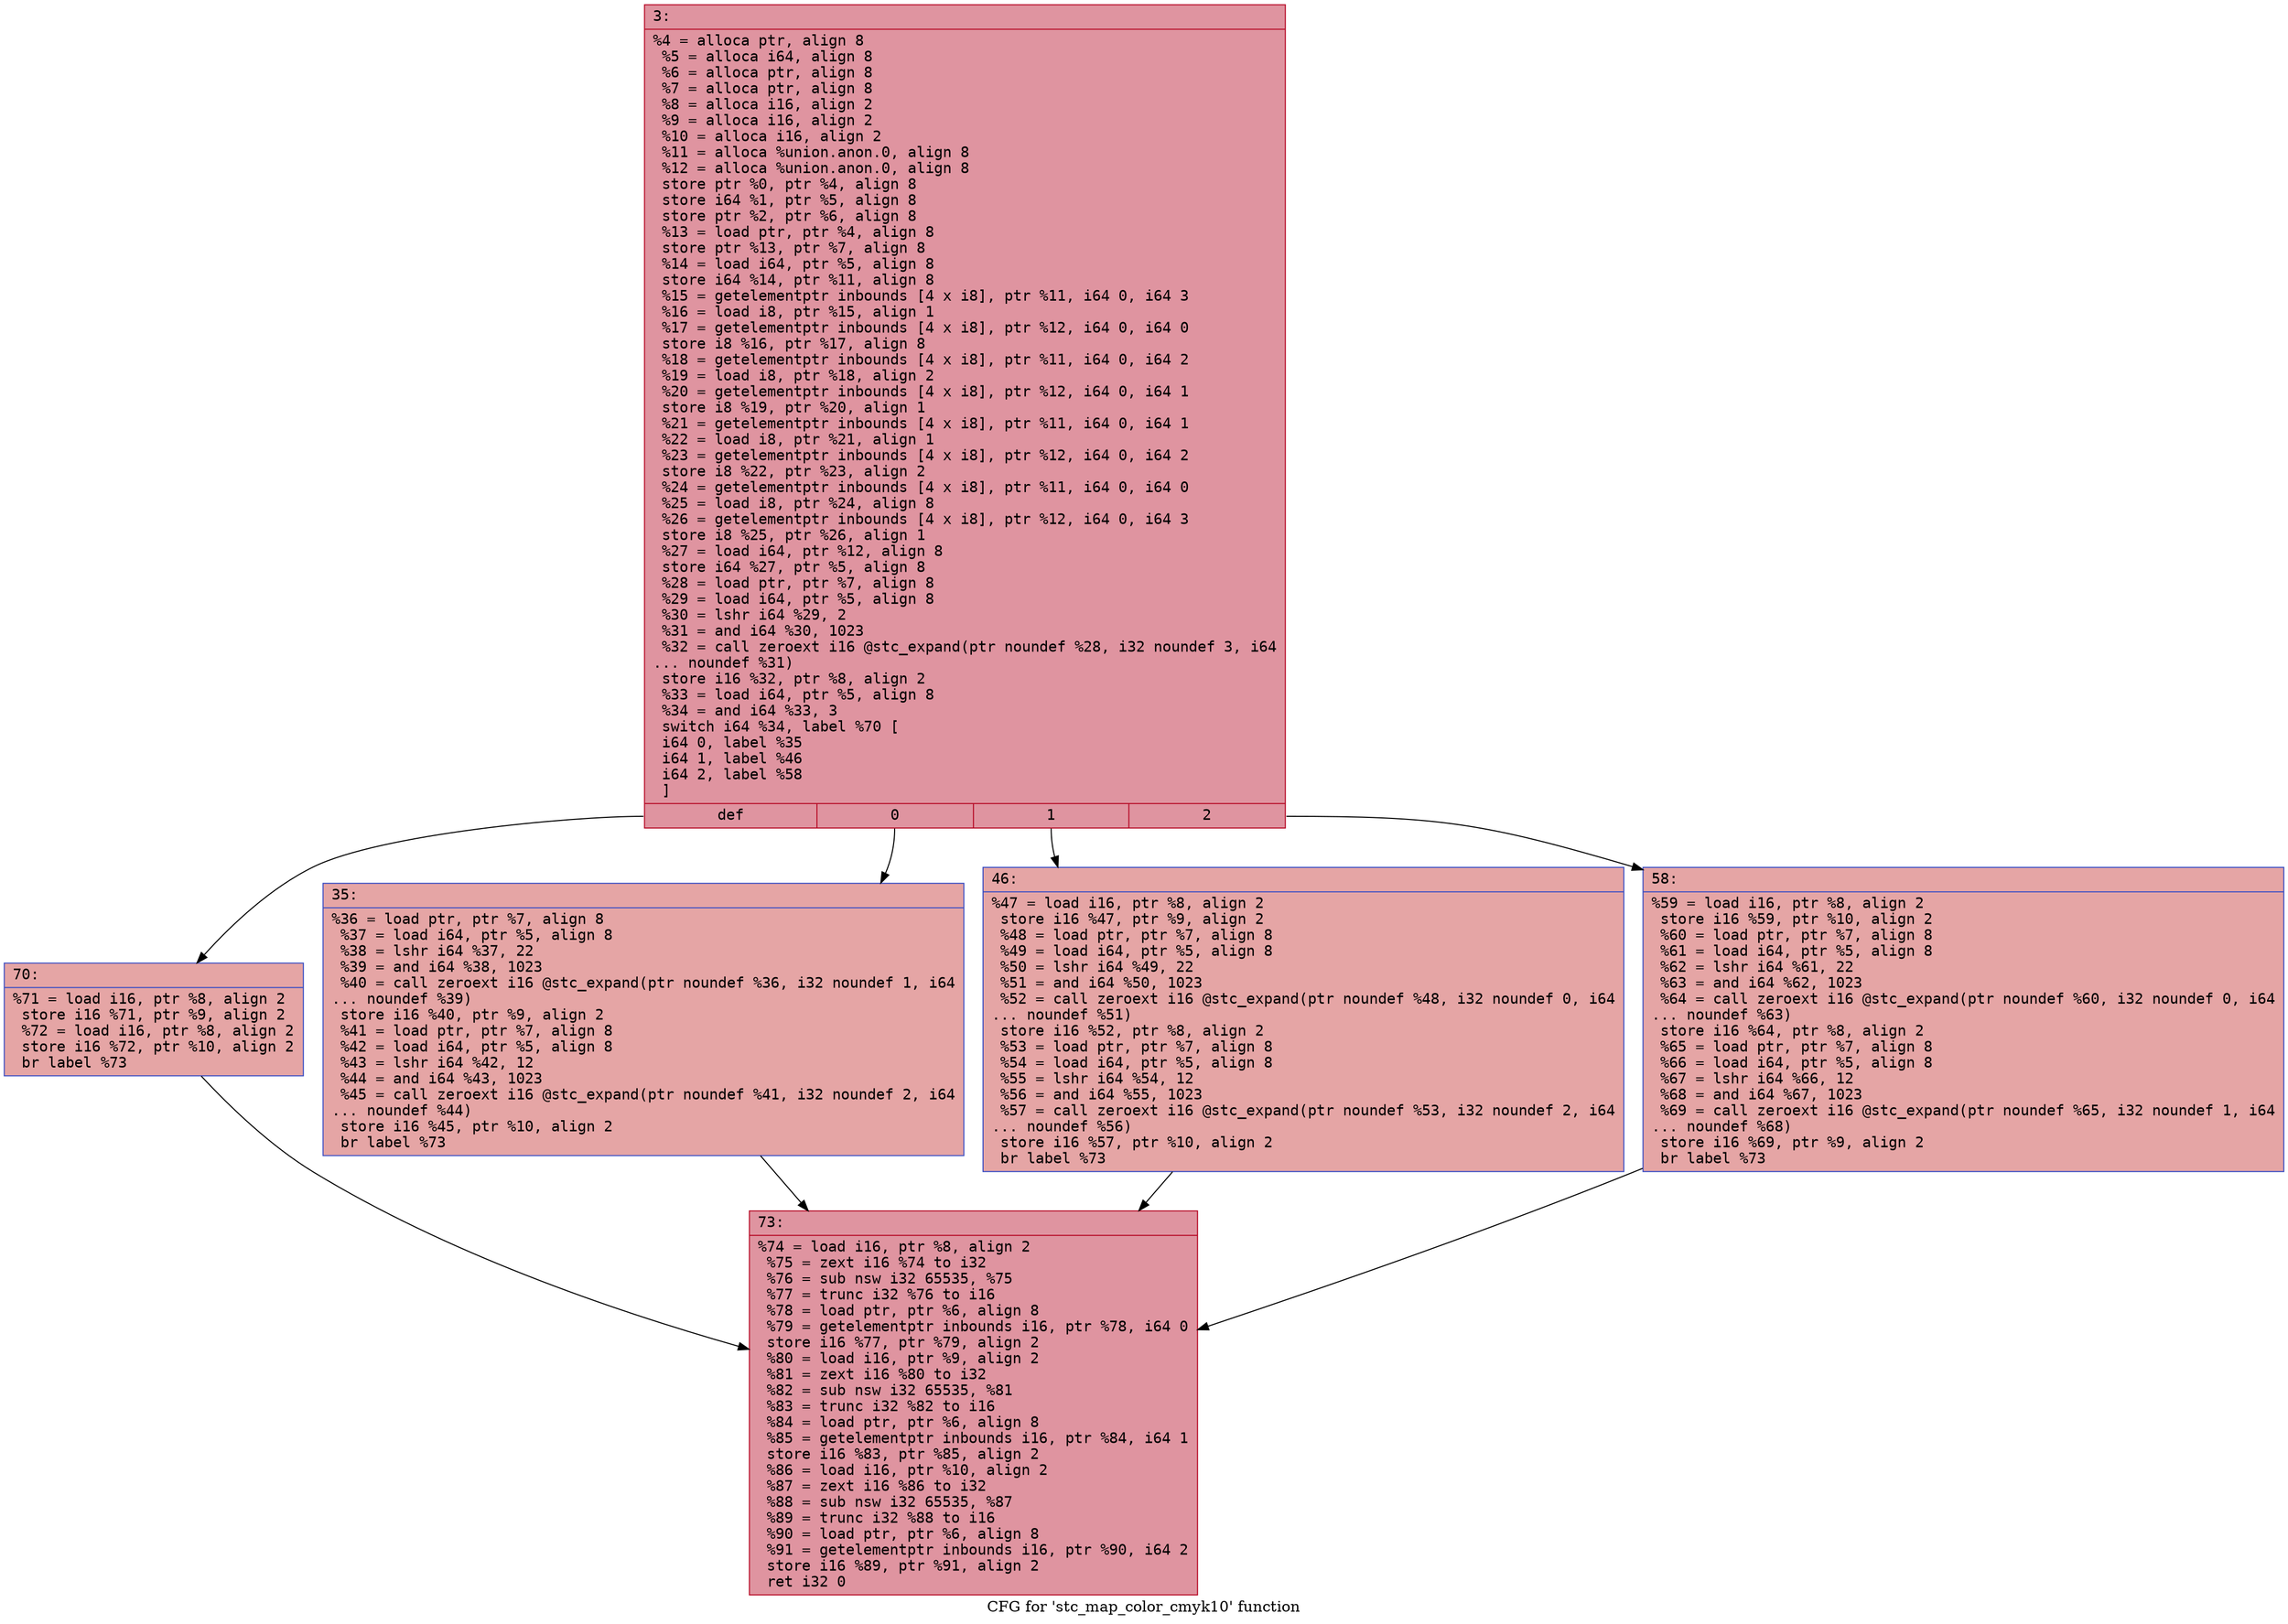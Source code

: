 digraph "CFG for 'stc_map_color_cmyk10' function" {
	label="CFG for 'stc_map_color_cmyk10' function";

	Node0x6000016b7e30 [shape=record,color="#b70d28ff", style=filled, fillcolor="#b70d2870" fontname="Courier",label="{3:\l|  %4 = alloca ptr, align 8\l  %5 = alloca i64, align 8\l  %6 = alloca ptr, align 8\l  %7 = alloca ptr, align 8\l  %8 = alloca i16, align 2\l  %9 = alloca i16, align 2\l  %10 = alloca i16, align 2\l  %11 = alloca %union.anon.0, align 8\l  %12 = alloca %union.anon.0, align 8\l  store ptr %0, ptr %4, align 8\l  store i64 %1, ptr %5, align 8\l  store ptr %2, ptr %6, align 8\l  %13 = load ptr, ptr %4, align 8\l  store ptr %13, ptr %7, align 8\l  %14 = load i64, ptr %5, align 8\l  store i64 %14, ptr %11, align 8\l  %15 = getelementptr inbounds [4 x i8], ptr %11, i64 0, i64 3\l  %16 = load i8, ptr %15, align 1\l  %17 = getelementptr inbounds [4 x i8], ptr %12, i64 0, i64 0\l  store i8 %16, ptr %17, align 8\l  %18 = getelementptr inbounds [4 x i8], ptr %11, i64 0, i64 2\l  %19 = load i8, ptr %18, align 2\l  %20 = getelementptr inbounds [4 x i8], ptr %12, i64 0, i64 1\l  store i8 %19, ptr %20, align 1\l  %21 = getelementptr inbounds [4 x i8], ptr %11, i64 0, i64 1\l  %22 = load i8, ptr %21, align 1\l  %23 = getelementptr inbounds [4 x i8], ptr %12, i64 0, i64 2\l  store i8 %22, ptr %23, align 2\l  %24 = getelementptr inbounds [4 x i8], ptr %11, i64 0, i64 0\l  %25 = load i8, ptr %24, align 8\l  %26 = getelementptr inbounds [4 x i8], ptr %12, i64 0, i64 3\l  store i8 %25, ptr %26, align 1\l  %27 = load i64, ptr %12, align 8\l  store i64 %27, ptr %5, align 8\l  %28 = load ptr, ptr %7, align 8\l  %29 = load i64, ptr %5, align 8\l  %30 = lshr i64 %29, 2\l  %31 = and i64 %30, 1023\l  %32 = call zeroext i16 @stc_expand(ptr noundef %28, i32 noundef 3, i64\l... noundef %31)\l  store i16 %32, ptr %8, align 2\l  %33 = load i64, ptr %5, align 8\l  %34 = and i64 %33, 3\l  switch i64 %34, label %70 [\l    i64 0, label %35\l    i64 1, label %46\l    i64 2, label %58\l  ]\l|{<s0>def|<s1>0|<s2>1|<s3>2}}"];
	Node0x6000016b7e30:s0 -> Node0x6000016a8050[tooltip="3 -> 70\nProbability 25.00%" ];
	Node0x6000016b7e30:s1 -> Node0x6000016b7f20[tooltip="3 -> 35\nProbability 25.00%" ];
	Node0x6000016b7e30:s2 -> Node0x6000016b7f70[tooltip="3 -> 46\nProbability 25.00%" ];
	Node0x6000016b7e30:s3 -> Node0x6000016a8000[tooltip="3 -> 58\nProbability 25.00%" ];
	Node0x6000016b7f20 [shape=record,color="#3d50c3ff", style=filled, fillcolor="#c5333470" fontname="Courier",label="{35:\l|  %36 = load ptr, ptr %7, align 8\l  %37 = load i64, ptr %5, align 8\l  %38 = lshr i64 %37, 22\l  %39 = and i64 %38, 1023\l  %40 = call zeroext i16 @stc_expand(ptr noundef %36, i32 noundef 1, i64\l... noundef %39)\l  store i16 %40, ptr %9, align 2\l  %41 = load ptr, ptr %7, align 8\l  %42 = load i64, ptr %5, align 8\l  %43 = lshr i64 %42, 12\l  %44 = and i64 %43, 1023\l  %45 = call zeroext i16 @stc_expand(ptr noundef %41, i32 noundef 2, i64\l... noundef %44)\l  store i16 %45, ptr %10, align 2\l  br label %73\l}"];
	Node0x6000016b7f20 -> Node0x6000016a80a0[tooltip="35 -> 73\nProbability 100.00%" ];
	Node0x6000016b7f70 [shape=record,color="#3d50c3ff", style=filled, fillcolor="#c5333470" fontname="Courier",label="{46:\l|  %47 = load i16, ptr %8, align 2\l  store i16 %47, ptr %9, align 2\l  %48 = load ptr, ptr %7, align 8\l  %49 = load i64, ptr %5, align 8\l  %50 = lshr i64 %49, 22\l  %51 = and i64 %50, 1023\l  %52 = call zeroext i16 @stc_expand(ptr noundef %48, i32 noundef 0, i64\l... noundef %51)\l  store i16 %52, ptr %8, align 2\l  %53 = load ptr, ptr %7, align 8\l  %54 = load i64, ptr %5, align 8\l  %55 = lshr i64 %54, 12\l  %56 = and i64 %55, 1023\l  %57 = call zeroext i16 @stc_expand(ptr noundef %53, i32 noundef 2, i64\l... noundef %56)\l  store i16 %57, ptr %10, align 2\l  br label %73\l}"];
	Node0x6000016b7f70 -> Node0x6000016a80a0[tooltip="46 -> 73\nProbability 100.00%" ];
	Node0x6000016a8000 [shape=record,color="#3d50c3ff", style=filled, fillcolor="#c5333470" fontname="Courier",label="{58:\l|  %59 = load i16, ptr %8, align 2\l  store i16 %59, ptr %10, align 2\l  %60 = load ptr, ptr %7, align 8\l  %61 = load i64, ptr %5, align 8\l  %62 = lshr i64 %61, 22\l  %63 = and i64 %62, 1023\l  %64 = call zeroext i16 @stc_expand(ptr noundef %60, i32 noundef 0, i64\l... noundef %63)\l  store i16 %64, ptr %8, align 2\l  %65 = load ptr, ptr %7, align 8\l  %66 = load i64, ptr %5, align 8\l  %67 = lshr i64 %66, 12\l  %68 = and i64 %67, 1023\l  %69 = call zeroext i16 @stc_expand(ptr noundef %65, i32 noundef 1, i64\l... noundef %68)\l  store i16 %69, ptr %9, align 2\l  br label %73\l}"];
	Node0x6000016a8000 -> Node0x6000016a80a0[tooltip="58 -> 73\nProbability 100.00%" ];
	Node0x6000016a8050 [shape=record,color="#3d50c3ff", style=filled, fillcolor="#c5333470" fontname="Courier",label="{70:\l|  %71 = load i16, ptr %8, align 2\l  store i16 %71, ptr %9, align 2\l  %72 = load i16, ptr %8, align 2\l  store i16 %72, ptr %10, align 2\l  br label %73\l}"];
	Node0x6000016a8050 -> Node0x6000016a80a0[tooltip="70 -> 73\nProbability 100.00%" ];
	Node0x6000016a80a0 [shape=record,color="#b70d28ff", style=filled, fillcolor="#b70d2870" fontname="Courier",label="{73:\l|  %74 = load i16, ptr %8, align 2\l  %75 = zext i16 %74 to i32\l  %76 = sub nsw i32 65535, %75\l  %77 = trunc i32 %76 to i16\l  %78 = load ptr, ptr %6, align 8\l  %79 = getelementptr inbounds i16, ptr %78, i64 0\l  store i16 %77, ptr %79, align 2\l  %80 = load i16, ptr %9, align 2\l  %81 = zext i16 %80 to i32\l  %82 = sub nsw i32 65535, %81\l  %83 = trunc i32 %82 to i16\l  %84 = load ptr, ptr %6, align 8\l  %85 = getelementptr inbounds i16, ptr %84, i64 1\l  store i16 %83, ptr %85, align 2\l  %86 = load i16, ptr %10, align 2\l  %87 = zext i16 %86 to i32\l  %88 = sub nsw i32 65535, %87\l  %89 = trunc i32 %88 to i16\l  %90 = load ptr, ptr %6, align 8\l  %91 = getelementptr inbounds i16, ptr %90, i64 2\l  store i16 %89, ptr %91, align 2\l  ret i32 0\l}"];
}
